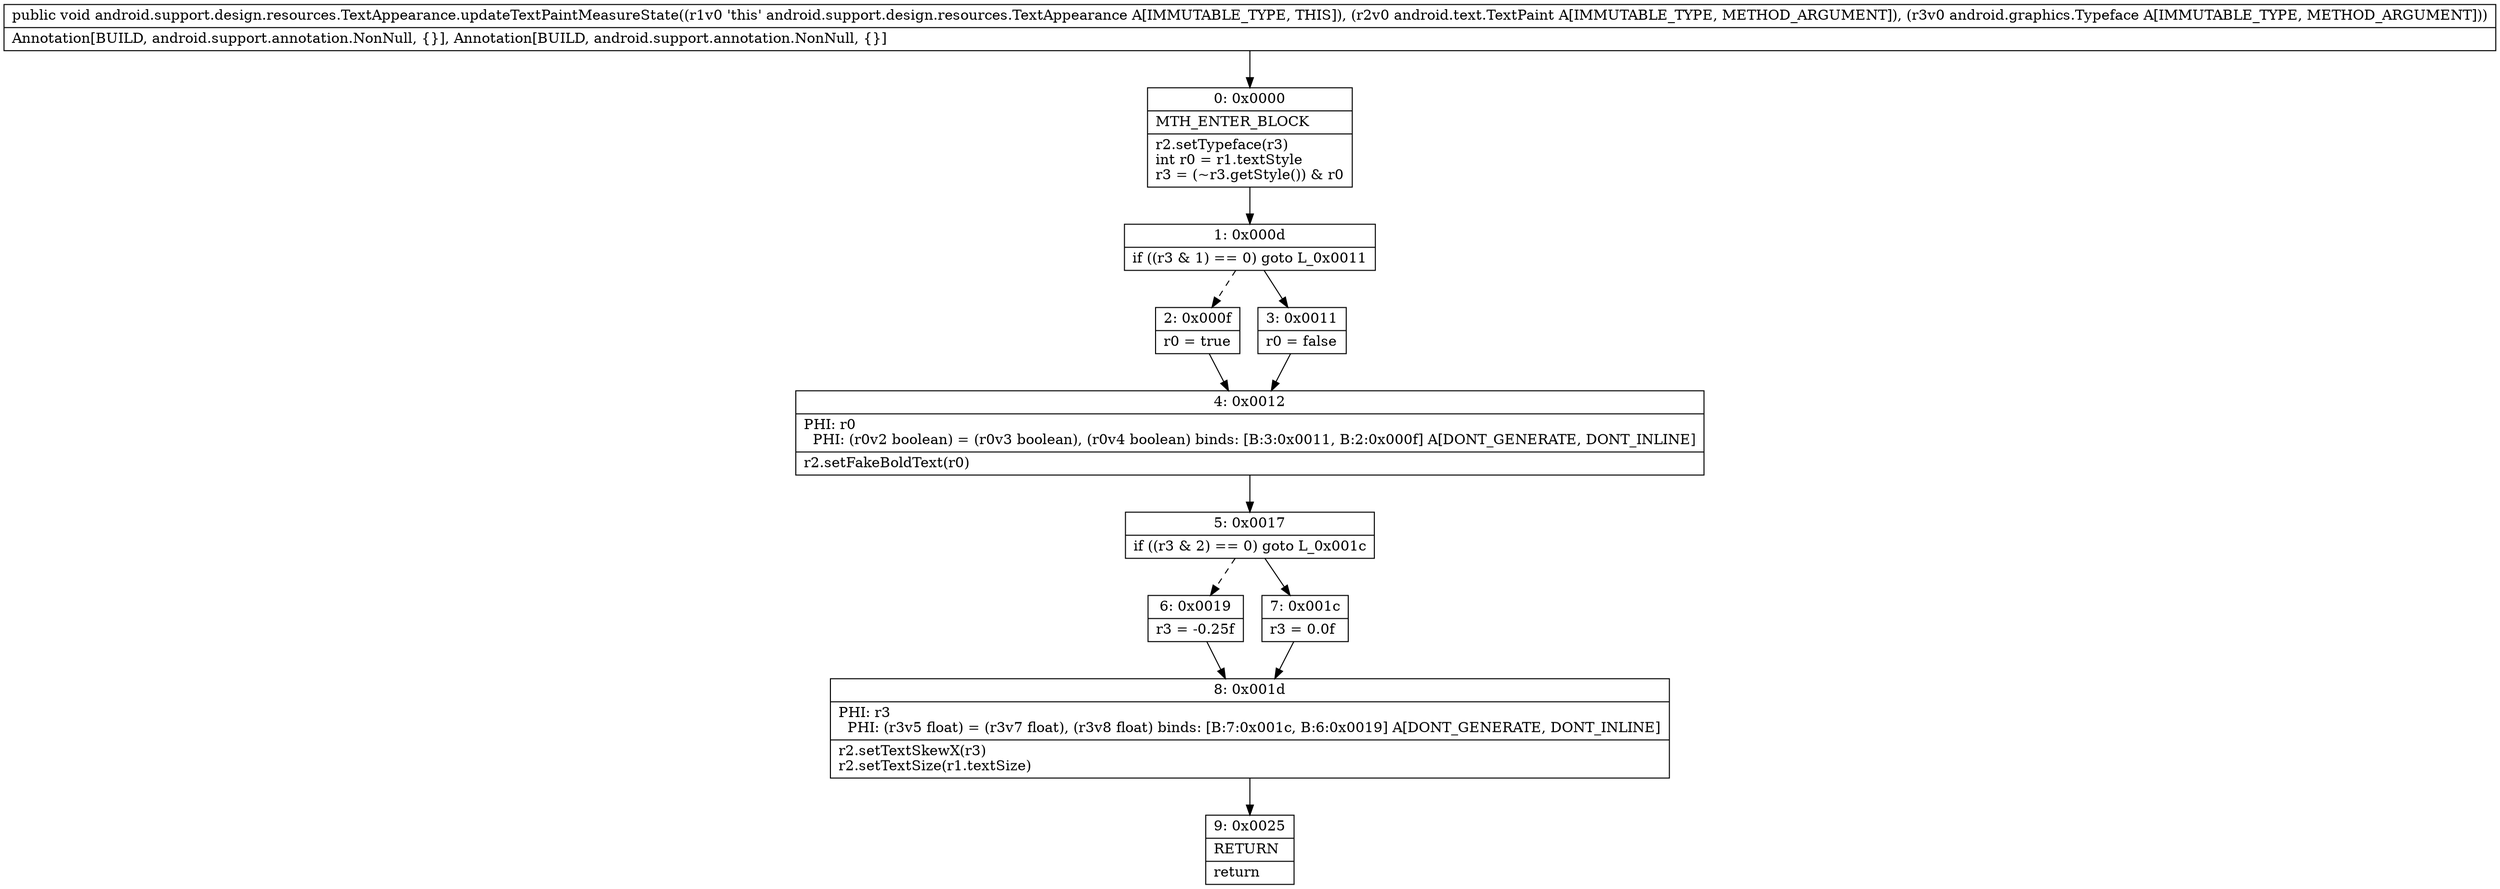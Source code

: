 digraph "CFG forandroid.support.design.resources.TextAppearance.updateTextPaintMeasureState(Landroid\/text\/TextPaint;Landroid\/graphics\/Typeface;)V" {
Node_0 [shape=record,label="{0\:\ 0x0000|MTH_ENTER_BLOCK\l|r2.setTypeface(r3)\lint r0 = r1.textStyle\lr3 = (~r3.getStyle()) & r0\l}"];
Node_1 [shape=record,label="{1\:\ 0x000d|if ((r3 & 1) == 0) goto L_0x0011\l}"];
Node_2 [shape=record,label="{2\:\ 0x000f|r0 = true\l}"];
Node_3 [shape=record,label="{3\:\ 0x0011|r0 = false\l}"];
Node_4 [shape=record,label="{4\:\ 0x0012|PHI: r0 \l  PHI: (r0v2 boolean) = (r0v3 boolean), (r0v4 boolean) binds: [B:3:0x0011, B:2:0x000f] A[DONT_GENERATE, DONT_INLINE]\l|r2.setFakeBoldText(r0)\l}"];
Node_5 [shape=record,label="{5\:\ 0x0017|if ((r3 & 2) == 0) goto L_0x001c\l}"];
Node_6 [shape=record,label="{6\:\ 0x0019|r3 = \-0.25f\l}"];
Node_7 [shape=record,label="{7\:\ 0x001c|r3 = 0.0f\l}"];
Node_8 [shape=record,label="{8\:\ 0x001d|PHI: r3 \l  PHI: (r3v5 float) = (r3v7 float), (r3v8 float) binds: [B:7:0x001c, B:6:0x0019] A[DONT_GENERATE, DONT_INLINE]\l|r2.setTextSkewX(r3)\lr2.setTextSize(r1.textSize)\l}"];
Node_9 [shape=record,label="{9\:\ 0x0025|RETURN\l|return\l}"];
MethodNode[shape=record,label="{public void android.support.design.resources.TextAppearance.updateTextPaintMeasureState((r1v0 'this' android.support.design.resources.TextAppearance A[IMMUTABLE_TYPE, THIS]), (r2v0 android.text.TextPaint A[IMMUTABLE_TYPE, METHOD_ARGUMENT]), (r3v0 android.graphics.Typeface A[IMMUTABLE_TYPE, METHOD_ARGUMENT]))  | Annotation[BUILD, android.support.annotation.NonNull, \{\}], Annotation[BUILD, android.support.annotation.NonNull, \{\}]\l}"];
MethodNode -> Node_0;
Node_0 -> Node_1;
Node_1 -> Node_2[style=dashed];
Node_1 -> Node_3;
Node_2 -> Node_4;
Node_3 -> Node_4;
Node_4 -> Node_5;
Node_5 -> Node_6[style=dashed];
Node_5 -> Node_7;
Node_6 -> Node_8;
Node_7 -> Node_8;
Node_8 -> Node_9;
}

